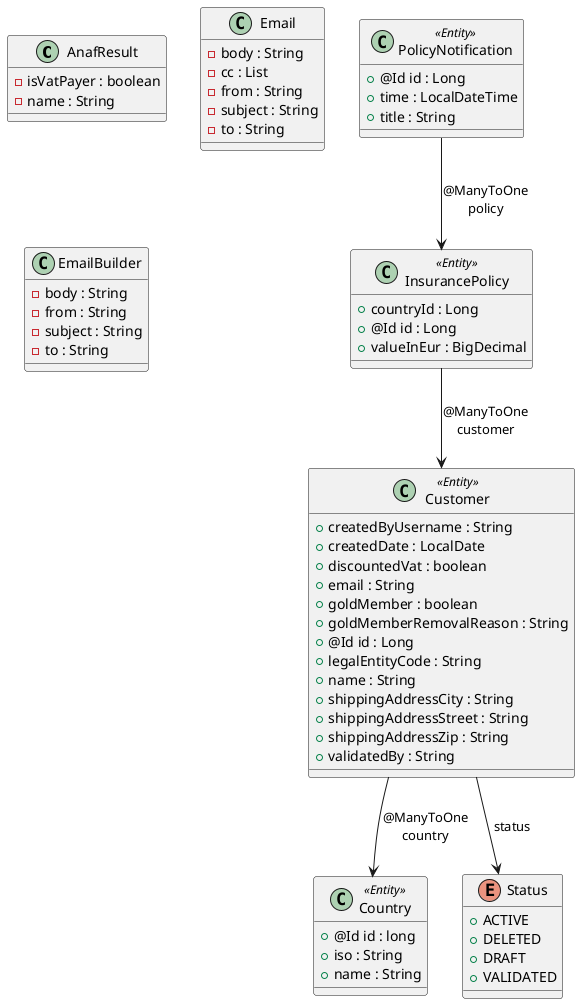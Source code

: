 @startuml

class AnafResult {
	{field} -isVatPayer : boolean
	{field} -name : String
}


class Country <<Entity>>  {
	{field} +@Id id : long
	{field} +iso : String
	{field} +name : String
}


class Customer <<Entity>>  {
	{field} +createdByUsername : String
	{field} +createdDate : LocalDate
	{field} +discountedVat : boolean
	{field} +email : String
	{field} +goldMember : boolean
	{field} +goldMemberRemovalReason : String
	{field} +@Id id : Long
	{field} +legalEntityCode : String
	{field} +name : String
	{field} +shippingAddressCity : String
	{field} +shippingAddressStreet : String
	{field} +shippingAddressZip : String
	{field} +validatedBy : String
}


class Email {
	{field} -body : String
	{field} -cc : List
	{field} -from : String
	{field} -subject : String
	{field} -to : String
}


class EmailBuilder {
	{field} -body : String
	{field} -from : String
	{field} -subject : String
	{field} -to : String
}


class InsurancePolicy <<Entity>>  {
	{field} +countryId : Long
	{field} +@Id id : Long
	{field} +valueInEur : BigDecimal
}


class PolicyNotification <<Entity>>  {
	{field} +@Id id : Long
	{field} +time : LocalDateTime
	{field} +title : String
}


enum Status {
	{field} +ACTIVE
	{field} +DELETED
	{field} +DRAFT
	{field} +VALIDATED
}




Customer -->  Country :  @ManyToOne\ncountry
Customer -->  Status : status
InsurancePolicy -->  Customer :  @ManyToOne\ncustomer
PolicyNotification -->  InsurancePolicy :  @ManyToOne\npolicy


@enduml